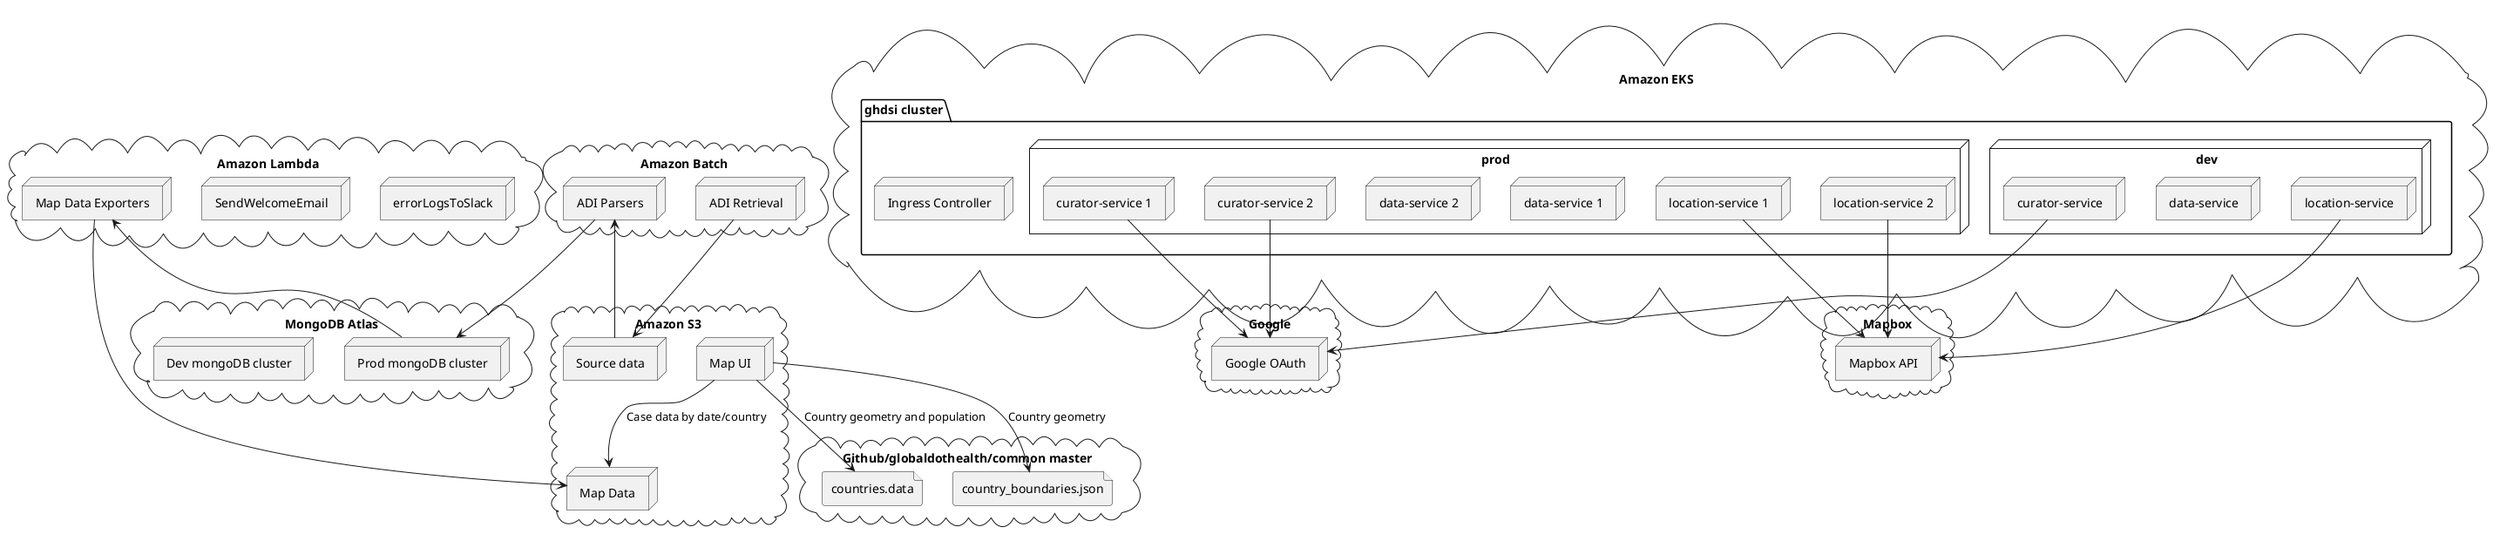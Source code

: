@startuml
cloud "Amazon S3" {
	node "Map UI"
	node "Map Data"
	node "Source data"
}

cloud "Github/globaldothealth/common master" {
	file "countries.data"
	file "country_boundaries.json"
}

cloud "MongoDB Atlas" {
	node "Prod mongoDB cluster"
	node "Dev mongoDB cluster"
}

cloud "Amazon EKS" {
	folder "ghdsi cluster" {
		node "Ingress Controller"
		node prod {
			node "curator-service 1"
			node "curator-service 2"
			node "data-service 1"
			node "data-service 2"
			node "location-service 1"
			node "location-service 2"
		}
		node dev {
			node "curator-service"
			node "data-service"
			node "location-service"
		}
	}
}

cloud "Amazon Batch" {
	node "ADI Retrieval"
	node "ADI Parsers"
}

cloud Mapbox {
	node "Mapbox API"
}

cloud Google {
	node "Google OAuth"
}

cloud "Amazon Lambda" {
	node "errorLogsToSlack"
	node "SendWelcomeEmail"
	node "Map Data Exporters"
}

[Map UI] --> [countries.data] : "Country geometry and population"
[Map UI] --> [country_boundaries.json] : "Country geometry"
[Map UI] --> [Map Data] : "Case data by date/country"
[Map Data Exporters] --> [Map Data]
[Map Data Exporters] <-- [Prod mongoDB cluster]
[ADI Retrieval] --> [Source data]
[ADI Parsers] <-- [Source data]
[ADI Parsers] --> [Prod mongoDB cluster]
[location-service 1] --> [Mapbox API]
[location-service 2] --> [Mapbox API]
[location-service] --> [Mapbox API]
[curator-service 1] --> [Google OAuth]
[curator-service 2] --> [Google OAuth]
[curator-service] --> [Google OAuth]
@enduml